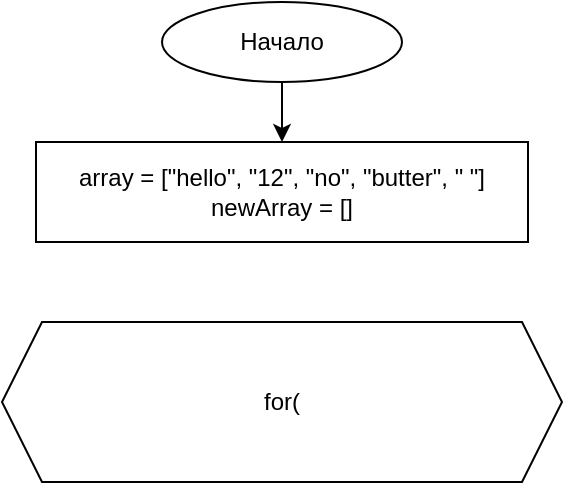 <mxfile version="20.3.6" type="device"><diagram id="8sQd98tsKxBM0aiTU9mr" name="Страница 1"><mxGraphModel dx="1038" dy="547" grid="1" gridSize="10" guides="1" tooltips="1" connect="1" arrows="1" fold="1" page="1" pageScale="1" pageWidth="827" pageHeight="1169" math="0" shadow="0"><root><mxCell id="0"/><mxCell id="1" parent="0"/><mxCell id="cEA2BbW4jsDkSXqPvvRY-3" value="" style="edgeStyle=orthogonalEdgeStyle;rounded=0;orthogonalLoop=1;jettySize=auto;html=1;" edge="1" parent="1" source="cEA2BbW4jsDkSXqPvvRY-1" target="cEA2BbW4jsDkSXqPvvRY-2"><mxGeometry relative="1" as="geometry"/></mxCell><mxCell id="cEA2BbW4jsDkSXqPvvRY-1" value="Начало" style="ellipse;whiteSpace=wrap;html=1;" vertex="1" parent="1"><mxGeometry x="354" y="40" width="120" height="40" as="geometry"/></mxCell><mxCell id="cEA2BbW4jsDkSXqPvvRY-2" value="array = [&quot;hello&quot;, &quot;12&quot;, &quot;no&quot;, &quot;butter&quot;, &quot; &quot;]&lt;br&gt;newArray = []" style="rounded=0;whiteSpace=wrap;html=1;" vertex="1" parent="1"><mxGeometry x="291" y="110" width="246" height="50" as="geometry"/></mxCell><mxCell id="cEA2BbW4jsDkSXqPvvRY-4" value="for(" style="shape=hexagon;perimeter=hexagonPerimeter2;whiteSpace=wrap;html=1;fixedSize=1;" vertex="1" parent="1"><mxGeometry x="274" y="200" width="280" height="80" as="geometry"/></mxCell></root></mxGraphModel></diagram></mxfile>